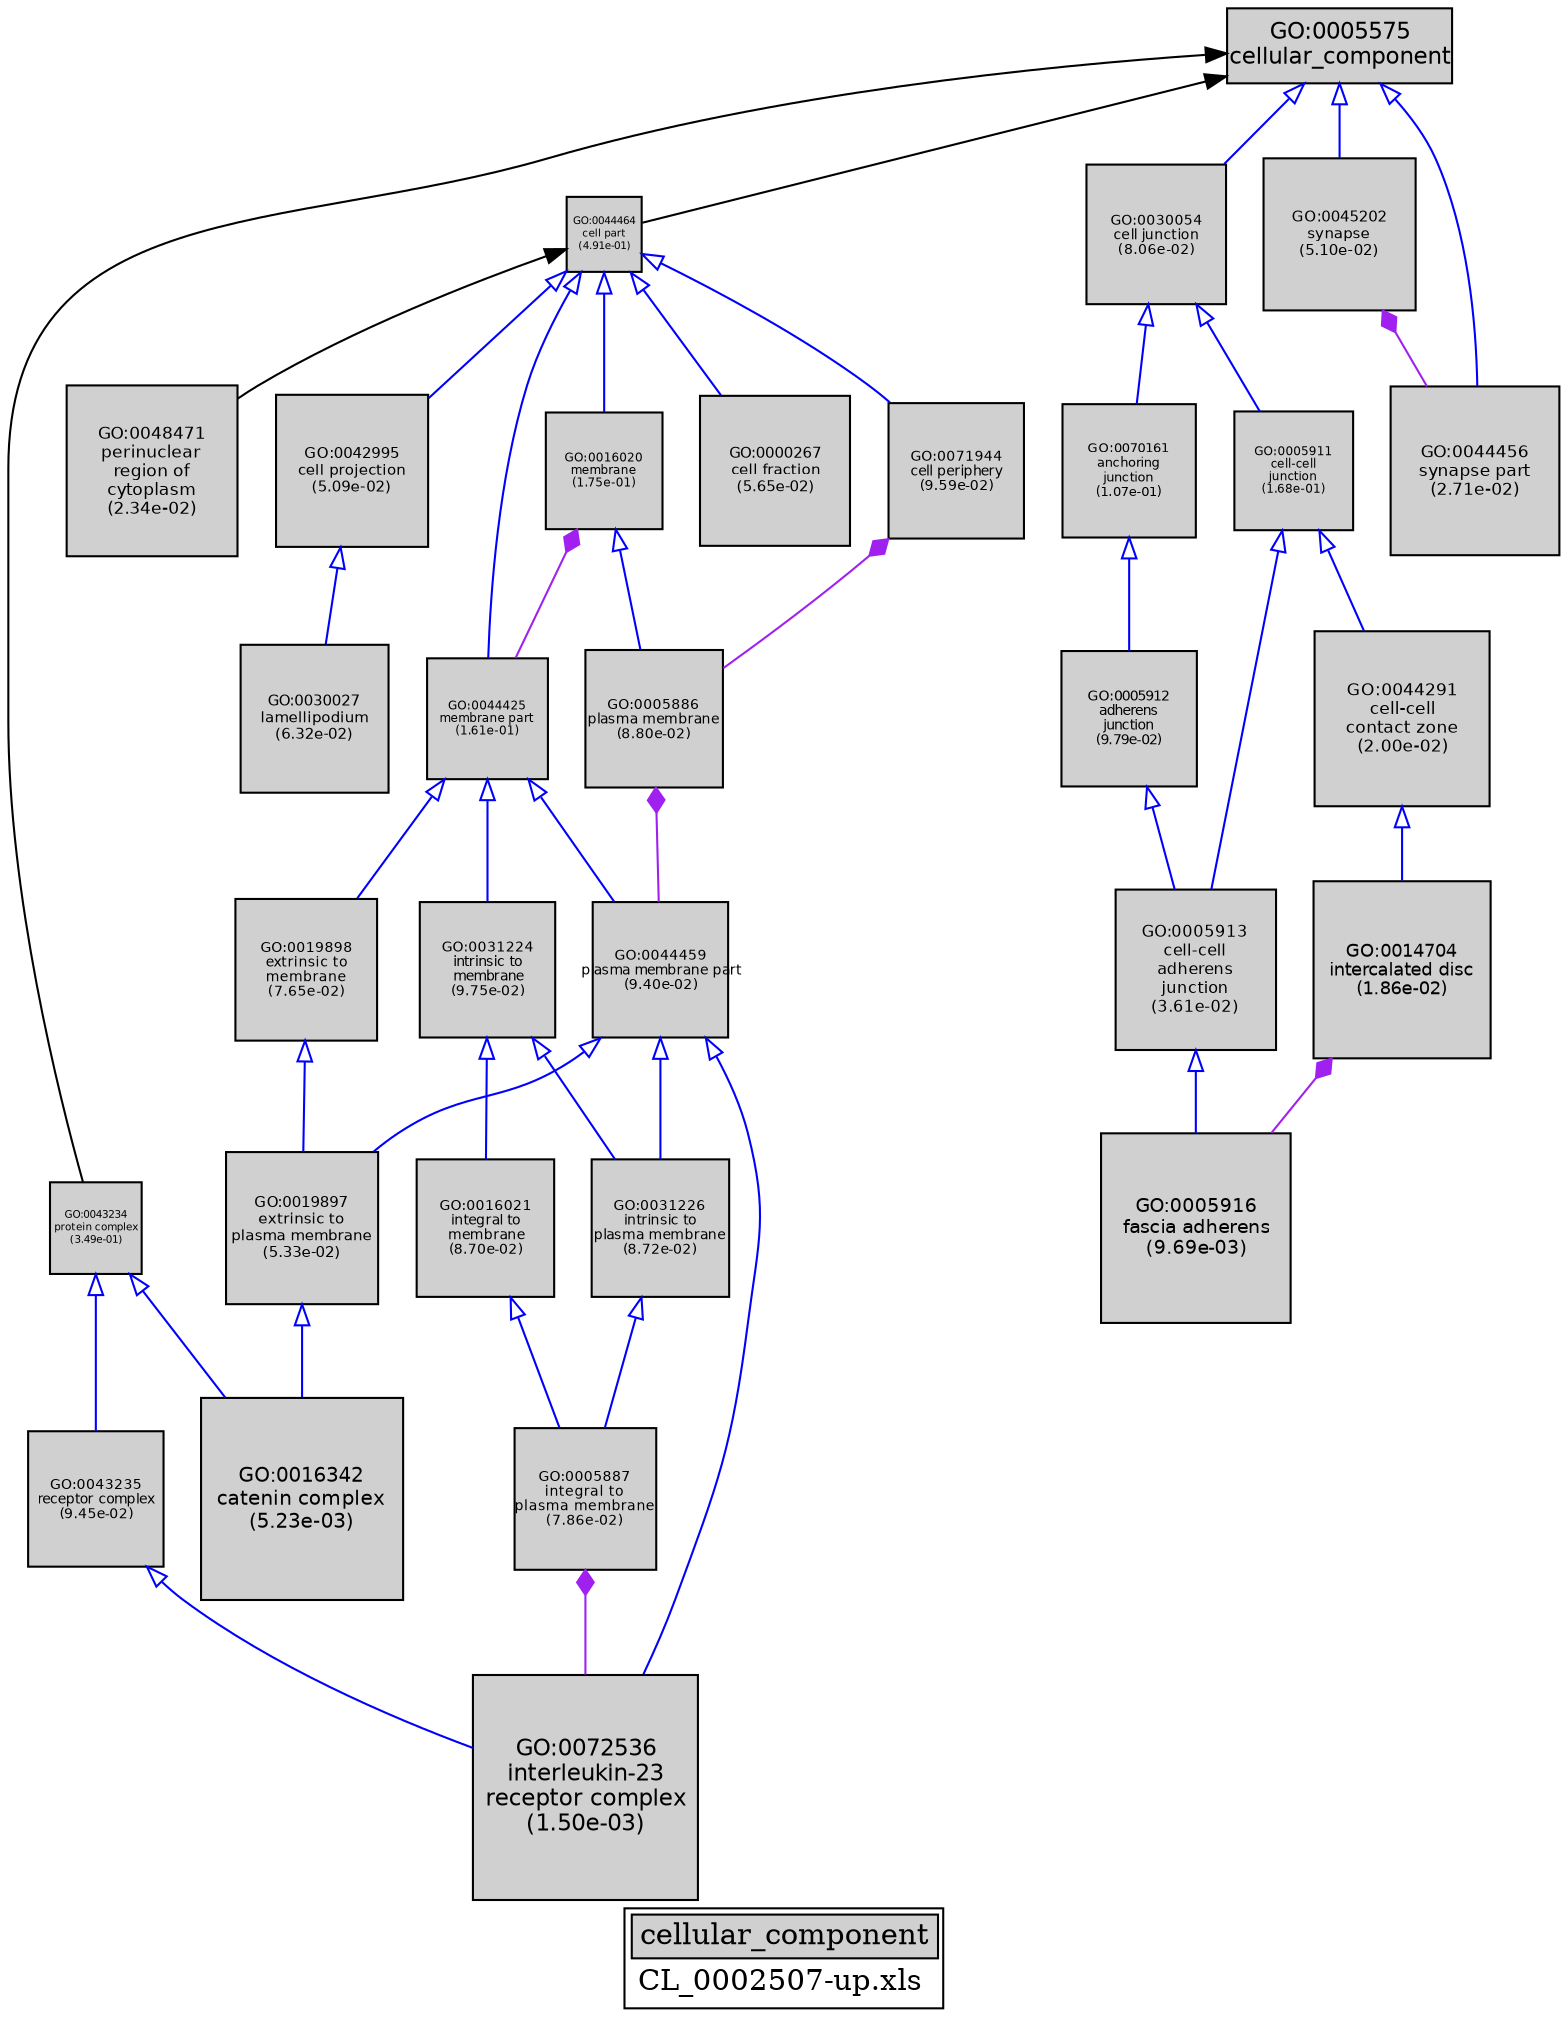 digraph "cellular_component" {
graph [ bgcolor = "#FFFFFF", label = <<TABLE COLOR="black" BGCOLOR="white"><TR><TD COLSPAN="2" BGCOLOR="#D0D0D0"><FONT COLOR="black">cellular_component</FONT></TD></TR><TR><TD BORDER="0">CL_0002507-up.xls</TD></TR></TABLE>> ];
node [ fontname = "Helvetica" ];

subgraph "nodes" {

node [ style = "filled", fixedsize = "true", width = 1, shape = "box", fontsize = 9, fillcolor = "#D0D0D0", fontcolor = "black", color = "black" ];

"GO:0016020" [ URL = "#GO:0016020", label = <<TABLE BORDER="0"><TR><TD>GO:0016020<BR/>membrane<BR/>(1.75e-01)</TD></TR></TABLE>>, width = 0.781758107407, shape = "box", fontsize = 5.62865837333, height = 0.781758107407 ];
"GO:0005575" [ URL = "#GO:0005575", label = <<TABLE BORDER="0"><TR><TD>GO:0005575<BR/>cellular_component</TD></TR></TABLE>>, width = 1.5, shape = "box", fontsize = 10.8 ];
"GO:0005911" [ URL = "#GO:0005911", label = <<TABLE BORDER="0"><TR><TD>GO:0005911<BR/>cell-cell<BR/>junction<BR/>(1.68e-01)</TD></TR></TABLE>>, width = 0.78993158175, shape = "box", fontsize = 5.6875073886, height = 0.78993158175 ];
"GO:0030054" [ URL = "#GO:0030054", label = <<TABLE BORDER="0"><TR><TD>GO:0030054<BR/>cell junction<BR/>(8.06e-02)</TD></TR></TABLE>>, width = 0.936625447862, shape = "box", fontsize = 6.74370322461, height = 0.936625447862 ];
"GO:0070161" [ URL = "#GO:0070161", label = <<TABLE BORDER="0"><TR><TD>GO:0070161<BR/>anchoring<BR/>junction<BR/>(1.07e-01)</TD></TR></TABLE>>, width = 0.883511449483, shape = "box", fontsize = 6.36128243627, height = 0.883511449483 ];
"GO:0005916" [ URL = "#GO:0005916", label = <<TABLE BORDER="0"><TR><TD>GO:0005916<BR/>fascia adherens<BR/>(9.69e-03)</TD></TR></TABLE>>, width = 1.26756176288, shape = "box", fontsize = 9.12644469274, height = 1.26756176288 ];
"GO:0005887" [ URL = "#GO:0005887", label = <<TABLE BORDER="0"><TR><TD>GO:0005887<BR/>integral to<BR/>plasma membrane<BR/>(7.86e-02)</TD></TR></TABLE>>, width = 0.941141414283, shape = "box", fontsize = 6.77621818284, height = 0.941141414283 ];
"GO:0031224" [ URL = "#GO:0031224", label = <<TABLE BORDER="0"><TR><TD>GO:0031224<BR/>intrinsic to<BR/>membrane<BR/>(9.75e-02)</TD></TR></TABLE>>, width = 0.900888002337, shape = "box", fontsize = 6.48639361682, height = 0.900888002337 ];
"GO:0019897" [ URL = "#GO:0019897", label = <<TABLE BORDER="0"><TR><TD>GO:0019897<BR/>extrinsic to<BR/>plasma membrane<BR/>(5.33e-02)</TD></TR></TABLE>>, width = 1.0097388931, shape = "box", fontsize = 7.27012003029, height = 1.0097388931 ];
"GO:0044291" [ URL = "#GO:0044291", label = <<TABLE BORDER="0"><TR><TD>GO:0044291<BR/>cell-cell<BR/>contact zone<BR/>(2.00e-02)</TD></TR></TABLE>>, width = 1.16476242133, shape = "box", fontsize = 8.38628943355, height = 1.16476242133 ];
"GO:0043235" [ URL = "#GO:0043235", label = <<TABLE BORDER="0"><TR><TD>GO:0043235<BR/>receptor complex<BR/>(9.45e-02)</TD></TR></TABLE>>, width = 0.90692288864, shape = "box", fontsize = 6.52984479821, height = 0.90692288864 ];
"GO:0031226" [ URL = "#GO:0031226", label = <<TABLE BORDER="0"><TR><TD>GO:0031226<BR/>intrinsic to<BR/>plasma membrane<BR/>(8.72e-02)</TD></TR></TABLE>>, width = 0.92193500733, shape = "box", fontsize = 6.63793205278, height = 0.92193500733 ];
"GO:0016021" [ URL = "#GO:0016021", label = <<TABLE BORDER="0"><TR><TD>GO:0016021<BR/>integral to<BR/>membrane<BR/>(8.70e-02)</TD></TR></TABLE>>, width = 0.922505463082, shape = "box", fontsize = 6.64203933419, height = 0.922505463082 ];
"GO:0030027" [ URL = "#GO:0030027", label = <<TABLE BORDER="0"><TR><TD>GO:0030027<BR/>lamellipodium<BR/>(6.32e-02)</TD></TR></TABLE>>, width = 0.980203367618, shape = "box", fontsize = 7.05746424685, height = 0.980203367618 ];
"GO:0005913" [ URL = "#GO:0005913", label = <<TABLE BORDER="0"><TR><TD>GO:0005913<BR/>cell-cell<BR/>adherens<BR/>junction<BR/>(3.61e-02)</TD></TR></TABLE>>, width = 1.07425658975, shape = "box", fontsize = 7.73464744617, height = 1.07425658975 ];
"GO:0042995" [ URL = "#GO:0042995", label = <<TABLE BORDER="0"><TR><TD>GO:0042995<BR/>cell projection<BR/>(5.09e-02)</TD></TR></TABLE>>, width = 1.01764047571, shape = "box", fontsize = 7.32701142511, height = 1.01764047571 ];
"GO:0000267" [ URL = "#GO:0000267", label = <<TABLE BORDER="0"><TR><TD>GO:0000267<BR/>cell fraction<BR/>(5.65e-02)</TD></TR></TABLE>>, width = 0.999703454145, shape = "box", fontsize = 7.19786486985, height = 0.999703454145 ];
"GO:0044456" [ URL = "#GO:0044456", label = <<TABLE BORDER="0"><TR><TD>GO:0044456<BR/>synapse part<BR/>(2.71e-02)</TD></TR></TABLE>>, width = 1.1189359277, shape = "box", fontsize = 8.05633867942, height = 1.1189359277 ];
"GO:0044464" [ URL = "#GO:0044464", label = <<TABLE BORDER="0"><TR><TD>GO:0044464<BR/>cell part<BR/>(4.91e-01)</TD></TR></TABLE>>, width = 0.504809552983, shape = "box", fontsize = 5.0, height = 0.504809552983 ];
"GO:0071944" [ URL = "#GO:0071944", label = <<TABLE BORDER="0"><TR><TD>GO:0071944<BR/>cell periphery<BR/>(9.59e-02)</TD></TR></TABLE>>, width = 0.903994724002, shape = "box", fontsize = 6.50876201281, height = 0.903994724002 ];
"GO:0014704" [ URL = "#GO:0014704", label = <<TABLE BORDER="0"><TR><TD>GO:0014704<BR/>intercalated disc<BR/>(1.86e-02)</TD></TR></TABLE>>, width = 1.17598402283, shape = "box", fontsize = 8.46708496438, height = 1.17598402283 ];
"GO:0005912" [ URL = "#GO:0005912", label = <<TABLE BORDER="0"><TR><TD>GO:0005912<BR/>adherens<BR/>junction<BR/>(9.79e-02)</TD></TR></TABLE>>, width = 0.900161597598, shape = "box", fontsize = 6.4811635027, height = 0.900161597598 ];
"GO:0072536" [ URL = "#GO:0072536", label = <<TABLE BORDER="0"><TR><TD>GO:0072536<BR/>interleukin-23<BR/>receptor complex<BR/>(1.50e-03)</TD></TR></TABLE>>, width = 1.5, shape = "box", fontsize = 10.8, height = 1.5 ];
"GO:0044459" [ URL = "#GO:0044459", label = <<TABLE BORDER="0"><TR><TD>GO:0044459<BR/>plasma membrane part<BR/>(9.40e-02)</TD></TR></TABLE>>, width = 0.907927641158, shape = "box", fontsize = 6.53707901634, height = 0.907927641158 ];
"GO:0005886" [ URL = "#GO:0005886", label = <<TABLE BORDER="0"><TR><TD>GO:0005886<BR/>plasma membrane<BR/>(8.80e-02)</TD></TR></TABLE>>, width = 0.920291302161, shape = "box", fontsize = 6.62609737556, height = 0.920291302161 ];
"GO:0016342" [ URL = "#GO:0016342", label = <<TABLE BORDER="0"><TR><TD>GO:0016342<BR/>catenin complex<BR/>(5.23e-03)</TD></TR></TABLE>>, width = 1.3487701069, shape = "box", fontsize = 9.71114476965, height = 1.3487701069 ];
"GO:0048471" [ URL = "#GO:0048471", label = <<TABLE BORDER="0"><TR><TD>GO:0048471<BR/>perinuclear<BR/>region of<BR/>cytoplasm<BR/>(2.34e-02)</TD></TR></TABLE>>, width = 1.14172414022, shape = "box", fontsize = 8.22041380958, height = 1.14172414022 ];
"GO:0044425" [ URL = "#GO:0044425", label = <<TABLE BORDER="0"><TR><TD>GO:0044425<BR/>membrane part<BR/>(1.61e-01)</TD></TR></TABLE>>, width = 0.79891253564, shape = "box", fontsize = 5.75217025661, height = 0.79891253564 ];
"GO:0043234" [ URL = "#GO:0043234", label = <<TABLE BORDER="0"><TR><TD>GO:0043234<BR/>protein complex<BR/>(3.49e-01)</TD></TR></TABLE>>, width = 0.610157680796, shape = "box", fontsize = 5.0, height = 0.610157680796 ];
"GO:0019898" [ URL = "#GO:0019898", label = <<TABLE BORDER="0"><TR><TD>GO:0019898<BR/>extrinsic to<BR/>membrane<BR/>(7.65e-02)</TD></TR></TABLE>>, width = 0.946046975726, shape = "box", fontsize = 6.81153822523, height = 0.946046975726 ];
"GO:0045202" [ URL = "#GO:0045202", label = <<TABLE BORDER="0"><TR><TD>GO:0045202<BR/>synapse<BR/>(5.10e-02)</TD></TR></TABLE>>, width = 1.01732522675, shape = "box", fontsize = 7.32474163261, height = 1.01732522675 ];
}
subgraph "edges" {


edge [ dir = "back", weight = 1 ];
subgraph "regulates" {


edge [ color = "cyan", arrowtail = "none" ];
subgraph "positive" {


edge [ color = "green", arrowtail = "vee" ];
}
subgraph "negative" {


edge [ color = "red", arrowtail = "tee" ];
}
}
subgraph "part_of" {


edge [ color = "purple", arrowtail = "diamond", weight = 2.5 ];
"GO:0016020" -> "GO:0044425";
"GO:0005887" -> "GO:0072536";
"GO:0071944" -> "GO:0005886";
"GO:0005886" -> "GO:0044459";
"GO:0014704" -> "GO:0005916";
"GO:0045202" -> "GO:0044456";
}
subgraph "is_a" {


edge [ color = "blue", arrowtail = "empty", weight = 5.0 ];
"GO:0030054" -> "GO:0070161";
"GO:0030054" -> "GO:0005911";
"GO:0044459" -> "GO:0031226";
"GO:0044425" -> "GO:0019898";
"GO:0005575" -> "GO:0030054";
"GO:0019897" -> "GO:0016342";
"GO:0044464" -> "GO:0016020";
"GO:0031226" -> "GO:0005887";
"GO:0005575" -> "GO:0044456";
"GO:0044459" -> "GO:0019897";
"GO:0019898" -> "GO:0019897";
"GO:0044464" -> "GO:0044425";
"GO:0031224" -> "GO:0016021";
"GO:0044464" -> "GO:0000267";
"GO:0044459" -> "GO:0072536";
"GO:0042995" -> "GO:0030027";
"GO:0044425" -> "GO:0044459";
"GO:0005912" -> "GO:0005913";
"GO:0070161" -> "GO:0005912";
"GO:0043235" -> "GO:0072536";
"GO:0044425" -> "GO:0031224";
"GO:0044464" -> "GO:0071944";
"GO:0043234" -> "GO:0043235";
"GO:0005911" -> "GO:0044291";
"GO:0016020" -> "GO:0005886";
"GO:0044464" -> "GO:0042995";
"GO:0005575" -> "GO:0045202";
"GO:0005913" -> "GO:0005916";
"GO:0016021" -> "GO:0005887";
"GO:0031224" -> "GO:0031226";
"GO:0005911" -> "GO:0005913";
"GO:0043234" -> "GO:0016342";
"GO:0044291" -> "GO:0014704";
}
"GO:0005575" -> "GO:0043234";
"GO:0044464" -> "GO:0048471";
"GO:0005575" -> "GO:0044464";
}
}
